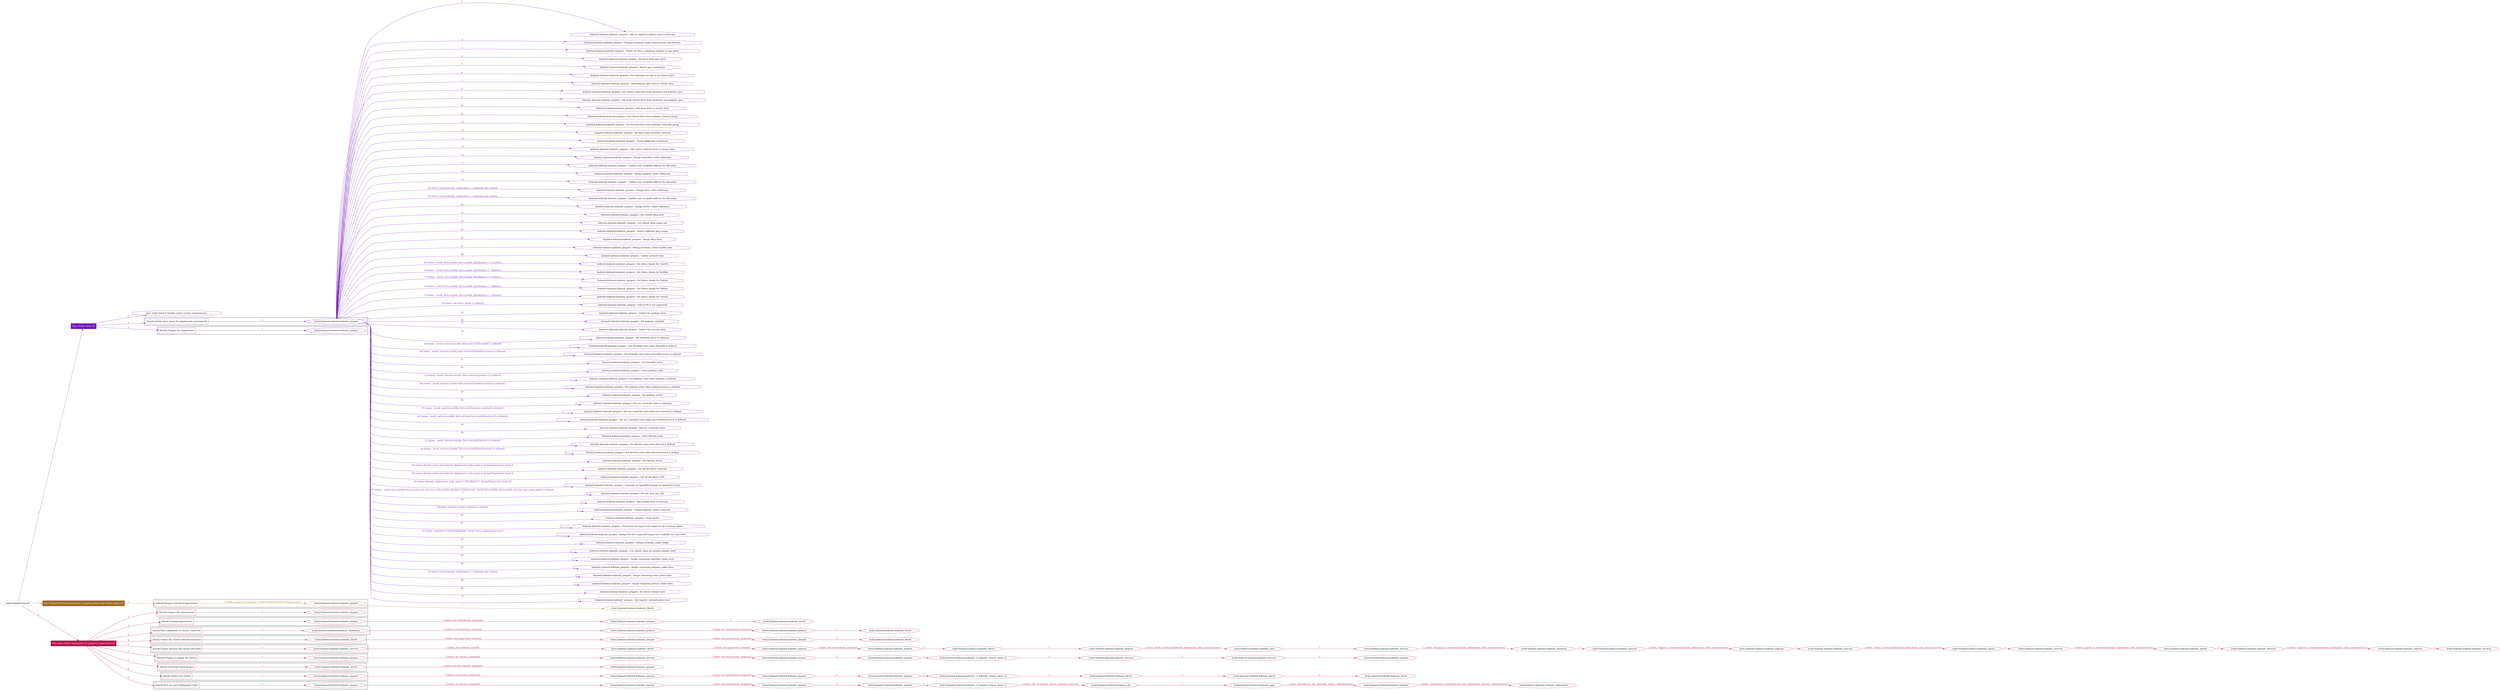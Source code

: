 digraph {
	graph [concentrate=true ordering=in rankdir=LR ratio=fill]
	edge [esep=5 sep=10]
	"kubeinit/playbook.yml" [id=root_node style=dotted]
	play_c325f4c9 [label="Play: Initial setup (1)" color="#7418b4" fontcolor="#ffffff" id=play_c325f4c9 shape=box style=filled tooltip=localhost]
	"kubeinit/playbook.yml" -> play_c325f4c9 [label="1 " color="#7418b4" fontcolor="#7418b4" id=edge_8c46e669 labeltooltip="1 " tooltip="1 "]
	subgraph "kubeinit.kubeinit.kubeinit_prepare" {
		role_8445295f [label="[role] kubeinit.kubeinit.kubeinit_prepare" color="#7418b4" id=role_8445295f tooltip="kubeinit.kubeinit.kubeinit_prepare"]
		task_4a473693 [label="kubeinit.kubeinit.kubeinit_prepare : Add an explicit localhost entry to hostvars" color="#7418b4" id=task_4a473693 shape=octagon tooltip="kubeinit.kubeinit.kubeinit_prepare : Add an explicit localhost entry to hostvars"]
		role_8445295f -> task_4a473693 [label="1 " color="#7418b4" fontcolor="#7418b4" id=edge_7655c6cd labeltooltip="1 " tooltip="1 "]
		task_bcac2284 [label="kubeinit.kubeinit.kubeinit_prepare : Prepare inventory using command-line specification" color="#7418b4" id=task_bcac2284 shape=octagon tooltip="kubeinit.kubeinit.kubeinit_prepare : Prepare inventory using command-line specification"]
		role_8445295f -> task_bcac2284 [label="2 " color="#7418b4" fontcolor="#7418b4" id=edge_0621e572 labeltooltip="2 " tooltip="2 "]
		task_299b588a [label="kubeinit.kubeinit.kubeinit_prepare : Assert we have a minimum number of spec parts" color="#7418b4" id=task_299b588a shape=octagon tooltip="kubeinit.kubeinit.kubeinit_prepare : Assert we have a minimum number of spec parts"]
		role_8445295f -> task_299b588a [label="3 " color="#7418b4" fontcolor="#7418b4" id=edge_008be0de labeltooltip="3 " tooltip="3 "]
		task_1b6e5395 [label="kubeinit.kubeinit.kubeinit_prepare : Set facts from spec parts" color="#7418b4" id=task_1b6e5395 shape=octagon tooltip="kubeinit.kubeinit.kubeinit_prepare : Set facts from spec parts"]
		role_8445295f -> task_1b6e5395 [label="4 " color="#7418b4" fontcolor="#7418b4" id=edge_5eff66ae labeltooltip="4 " tooltip="4 "]
		task_0e6c7771 [label="kubeinit.kubeinit.kubeinit_prepare : Assert spec constraints" color="#7418b4" id=task_0e6c7771 shape=octagon tooltip="kubeinit.kubeinit.kubeinit_prepare : Assert spec constraints"]
		role_8445295f -> task_0e6c7771 [label="5 " color="#7418b4" fontcolor="#7418b4" id=edge_b81e26c4 labeltooltip="5 " tooltip="5 "]
		task_893f9b16 [label="kubeinit.kubeinit.kubeinit_prepare : Set hostname we use to set cluster facts" color="#7418b4" id=task_893f9b16 shape=octagon tooltip="kubeinit.kubeinit.kubeinit_prepare : Set hostname we use to set cluster facts"]
		role_8445295f -> task_893f9b16 [label="6 " color="#7418b4" fontcolor="#7418b4" id=edge_09d33d94 labeltooltip="6 " tooltip="6 "]
		task_eea0d29d [label="kubeinit.kubeinit.kubeinit_prepare : Add kubeinit_spec facts to cluster facts" color="#7418b4" id=task_eea0d29d shape=octagon tooltip="kubeinit.kubeinit.kubeinit_prepare : Add kubeinit_spec facts to cluster facts"]
		role_8445295f -> task_eea0d29d [label="7 " color="#7418b4" fontcolor="#7418b4" id=edge_591fb590 labeltooltip="7 " tooltip="7 "]
		task_355b83be [label="kubeinit.kubeinit.kubeinit_prepare : Set cluster name fact from inventory and kubeinit_spec" color="#7418b4" id=task_355b83be shape=octagon tooltip="kubeinit.kubeinit.kubeinit_prepare : Set cluster name fact from inventory and kubeinit_spec"]
		role_8445295f -> task_355b83be [label="8 " color="#7418b4" fontcolor="#7418b4" id=edge_b5e1648b labeltooltip="8 " tooltip="8 "]
		task_3cd823b0 [label="kubeinit.kubeinit.kubeinit_prepare : Set more cluster facts from inventory and kubeinit_spec" color="#7418b4" id=task_3cd823b0 shape=octagon tooltip="kubeinit.kubeinit.kubeinit_prepare : Set more cluster facts from inventory and kubeinit_spec"]
		role_8445295f -> task_3cd823b0 [label="9 " color="#7418b4" fontcolor="#7418b4" id=edge_f2a659dd labeltooltip="9 " tooltip="9 "]
		task_8f334da6 [label="kubeinit.kubeinit.kubeinit_prepare : Add more facts to cluster facts" color="#7418b4" id=task_8f334da6 shape=octagon tooltip="kubeinit.kubeinit.kubeinit_prepare : Add more facts to cluster facts"]
		role_8445295f -> task_8f334da6 [label="10 " color="#7418b4" fontcolor="#7418b4" id=edge_53820bb8 labeltooltip="10 " tooltip="10 "]
		task_2a3d145a [label="kubeinit.kubeinit.kubeinit_prepare : Get cluster facts from kubeinit_clusters group" color="#7418b4" id=task_2a3d145a shape=octagon tooltip="kubeinit.kubeinit.kubeinit_prepare : Get cluster facts from kubeinit_clusters group"]
		role_8445295f -> task_2a3d145a [label="11 " color="#7418b4" fontcolor="#7418b4" id=edge_273b64f1 labeltooltip="11 " tooltip="11 "]
		task_5a7bc480 [label="kubeinit.kubeinit.kubeinit_prepare : Get network facts from kubeinit_networks group" color="#7418b4" id=task_5a7bc480 shape=octagon tooltip="kubeinit.kubeinit.kubeinit_prepare : Get network facts from kubeinit_networks group"]
		role_8445295f -> task_5a7bc480 [label="12 " color="#7418b4" fontcolor="#7418b4" id=edge_7c4ba386 labeltooltip="12 " tooltip="12 "]
		task_b2f95dfa [label="kubeinit.kubeinit.kubeinit_prepare : Set facts from inventory network" color="#7418b4" id=task_b2f95dfa shape=octagon tooltip="kubeinit.kubeinit.kubeinit_prepare : Set facts from inventory network"]
		role_8445295f -> task_b2f95dfa [label="13 " color="#7418b4" fontcolor="#7418b4" id=edge_ac2f039a labeltooltip="13 " tooltip="13 "]
		task_c73b4a2d [label="kubeinit.kubeinit.kubeinit_prepare : Assert additional constraints" color="#7418b4" id=task_c73b4a2d shape=octagon tooltip="kubeinit.kubeinit.kubeinit_prepare : Assert additional constraints"]
		role_8445295f -> task_c73b4a2d [label="14 " color="#7418b4" fontcolor="#7418b4" id=edge_2986241d labeltooltip="14 " tooltip="14 "]
		task_3cbed9bb [label="kubeinit.kubeinit.kubeinit_prepare : Add cluster network facts to cluster facts" color="#7418b4" id=task_3cbed9bb shape=octagon tooltip="kubeinit.kubeinit.kubeinit_prepare : Add cluster network facts to cluster facts"]
		role_8445295f -> task_3cbed9bb [label="15 " color="#7418b4" fontcolor="#7418b4" id=edge_9c436476 labeltooltip="15 " tooltip="15 "]
		task_060ac30c [label="kubeinit.kubeinit.kubeinit_prepare : Assign controller_nodes addresses" color="#7418b4" id=task_060ac30c shape=octagon tooltip="kubeinit.kubeinit.kubeinit_prepare : Assign controller_nodes addresses"]
		role_8445295f -> task_060ac30c [label="16 " color="#7418b4" fontcolor="#7418b4" id=edge_78b8abe4 labeltooltip="16 " tooltip="16 "]
		task_a141e3b9 [label="kubeinit.kubeinit.kubeinit_prepare : Update next available address for allocation" color="#7418b4" id=task_a141e3b9 shape=octagon tooltip="kubeinit.kubeinit.kubeinit_prepare : Update next available address for allocation"]
		role_8445295f -> task_a141e3b9 [label="17 " color="#7418b4" fontcolor="#7418b4" id=edge_b512c19b labeltooltip="17 " tooltip="17 "]
		task_af4711a8 [label="kubeinit.kubeinit.kubeinit_prepare : Assign compute_nodes addresses" color="#7418b4" id=task_af4711a8 shape=octagon tooltip="kubeinit.kubeinit.kubeinit_prepare : Assign compute_nodes addresses"]
		role_8445295f -> task_af4711a8 [label="18 " color="#7418b4" fontcolor="#7418b4" id=edge_38df1f82 labeltooltip="18 " tooltip="18 "]
		task_3b122094 [label="kubeinit.kubeinit.kubeinit_prepare : Update next available address for allocation" color="#7418b4" id=task_3b122094 shape=octagon tooltip="kubeinit.kubeinit.kubeinit_prepare : Update next available address for allocation"]
		role_8445295f -> task_3b122094 [label="19 " color="#7418b4" fontcolor="#7418b4" id=edge_c86dfff8 labeltooltip="19 " tooltip="19 "]
		task_5d94a901 [label="kubeinit.kubeinit.kubeinit_prepare : Assign extra_nodes addresses" color="#7418b4" id=task_5d94a901 shape=octagon tooltip="kubeinit.kubeinit.kubeinit_prepare : Assign extra_nodes addresses"]
		role_8445295f -> task_5d94a901 [label="20 [when: hostvars[extra_node].distro == kubeinit_spec_distro]" color="#7418b4" fontcolor="#7418b4" id=edge_3f90988d labeltooltip="20 [when: hostvars[extra_node].distro == kubeinit_spec_distro]" tooltip="20 [when: hostvars[extra_node].distro == kubeinit_spec_distro]"]
		task_d3cc7bcd [label="kubeinit.kubeinit.kubeinit_prepare : Update next available address for allocation" color="#7418b4" id=task_d3cc7bcd shape=octagon tooltip="kubeinit.kubeinit.kubeinit_prepare : Update next available address for allocation"]
		role_8445295f -> task_d3cc7bcd [label="21 [when: hostvars[extra_node].distro == kubeinit_spec_distro]" color="#7418b4" fontcolor="#7418b4" id=edge_cfa29c3a labeltooltip="21 [when: hostvars[extra_node].distro == kubeinit_spec_distro]" tooltip="21 [when: hostvars[extra_node].distro == kubeinit_spec_distro]"]
		task_b879344f [label="kubeinit.kubeinit.kubeinit_prepare : Assign service_nodes addresses" color="#7418b4" id=task_b879344f shape=octagon tooltip="kubeinit.kubeinit.kubeinit_prepare : Assign service_nodes addresses"]
		role_8445295f -> task_b879344f [label="22 " color="#7418b4" fontcolor="#7418b4" id=edge_77821139 labeltooltip="22 " tooltip="22 "]
		task_c6b521ae [label="kubeinit.kubeinit.kubeinit_prepare : Set cluster dhcp facts" color="#7418b4" id=task_c6b521ae shape=octagon tooltip="kubeinit.kubeinit.kubeinit_prepare : Set cluster dhcp facts"]
		role_8445295f -> task_c6b521ae [label="23 " color="#7418b4" fontcolor="#7418b4" id=edge_c2a8cacb labeltooltip="23 " tooltip="23 "]
		task_44839dc3 [label="kubeinit.kubeinit.kubeinit_prepare : Set cluster dhcp range size" color="#7418b4" id=task_44839dc3 shape=octagon tooltip="kubeinit.kubeinit.kubeinit_prepare : Set cluster dhcp range size"]
		role_8445295f -> task_44839dc3 [label="24 " color="#7418b4" fontcolor="#7418b4" id=edge_4755a8fd labeltooltip="24 " tooltip="24 "]
		task_00edb33e [label="kubeinit.kubeinit.kubeinit_prepare : Assert sufficient dhcp range" color="#7418b4" id=task_00edb33e shape=octagon tooltip="kubeinit.kubeinit.kubeinit_prepare : Assert sufficient dhcp range"]
		role_8445295f -> task_00edb33e [label="25 " color="#7418b4" fontcolor="#7418b4" id=edge_0134f9f0 labeltooltip="25 " tooltip="25 "]
		task_544b5087 [label="kubeinit.kubeinit.kubeinit_prepare : Assign dhcp facts" color="#7418b4" id=task_544b5087 shape=octagon tooltip="kubeinit.kubeinit.kubeinit_prepare : Assign dhcp facts"]
		role_8445295f -> task_544b5087 [label="26 " color="#7418b4" fontcolor="#7418b4" id=edge_dc0f0e9d labeltooltip="26 " tooltip="26 "]
		task_64f2fcf7 [label="kubeinit.kubeinit.kubeinit_prepare : Debug inventory_nodes ansible_host" color="#7418b4" id=task_64f2fcf7 shape=octagon tooltip="kubeinit.kubeinit.kubeinit_prepare : Debug inventory_nodes ansible_host"]
		role_8445295f -> task_64f2fcf7 [label="27 " color="#7418b4" fontcolor="#7418b4" id=edge_bf76725b labeltooltip="27 " tooltip="27 "]
		task_b71e80b6 [label="kubeinit.kubeinit.kubeinit_prepare : Gather network facts" color="#7418b4" id=task_b71e80b6 shape=octagon tooltip="kubeinit.kubeinit.kubeinit_prepare : Gather network facts"]
		role_8445295f -> task_b71e80b6 [label="28 " color="#7418b4" fontcolor="#7418b4" id=edge_8d340da6 labeltooltip="28 " tooltip="28 "]
		task_98faea3d [label="kubeinit.kubeinit.kubeinit_prepare : Set distro_family for CentOS" color="#7418b4" id=task_98faea3d shape=octagon tooltip="kubeinit.kubeinit.kubeinit_prepare : Set distro_family for CentOS"]
		role_8445295f -> task_98faea3d [label="29 [when: _result_facts.ansible_facts.ansible_distribution == 'CentOS']" color="#7418b4" fontcolor="#7418b4" id=edge_6c003a92 labeltooltip="29 [when: _result_facts.ansible_facts.ansible_distribution == 'CentOS']" tooltip="29 [when: _result_facts.ansible_facts.ansible_distribution == 'CentOS']"]
		task_454f0eee [label="kubeinit.kubeinit.kubeinit_prepare : Set distro_family for RedHat" color="#7418b4" id=task_454f0eee shape=octagon tooltip="kubeinit.kubeinit.kubeinit_prepare : Set distro_family for RedHat"]
		role_8445295f -> task_454f0eee [label="30 [when: _result_facts.ansible_facts.ansible_distribution == 'RedHat']" color="#7418b4" fontcolor="#7418b4" id=edge_43e70e70 labeltooltip="30 [when: _result_facts.ansible_facts.ansible_distribution == 'RedHat']" tooltip="30 [when: _result_facts.ansible_facts.ansible_distribution == 'RedHat']"]
		task_9c1c08c8 [label="kubeinit.kubeinit.kubeinit_prepare : Set distro_family for Fedora" color="#7418b4" id=task_9c1c08c8 shape=octagon tooltip="kubeinit.kubeinit.kubeinit_prepare : Set distro_family for Fedora"]
		role_8445295f -> task_9c1c08c8 [label="31 [when: _result_facts.ansible_facts.ansible_distribution == 'Fedora']" color="#7418b4" fontcolor="#7418b4" id=edge_bc49eea3 labeltooltip="31 [when: _result_facts.ansible_facts.ansible_distribution == 'Fedora']" tooltip="31 [when: _result_facts.ansible_facts.ansible_distribution == 'Fedora']"]
		task_70b5f3d1 [label="kubeinit.kubeinit.kubeinit_prepare : Set distro_family for Debian" color="#7418b4" id=task_70b5f3d1 shape=octagon tooltip="kubeinit.kubeinit.kubeinit_prepare : Set distro_family for Debian"]
		role_8445295f -> task_70b5f3d1 [label="32 [when: _result_facts.ansible_facts.ansible_distribution == 'Debian']" color="#7418b4" fontcolor="#7418b4" id=edge_dd9c072d labeltooltip="32 [when: _result_facts.ansible_facts.ansible_distribution == 'Debian']" tooltip="32 [when: _result_facts.ansible_facts.ansible_distribution == 'Debian']"]
		task_ebdaa273 [label="kubeinit.kubeinit.kubeinit_prepare : Set distro_family for Ubuntu" color="#7418b4" id=task_ebdaa273 shape=octagon tooltip="kubeinit.kubeinit.kubeinit_prepare : Set distro_family for Ubuntu"]
		role_8445295f -> task_ebdaa273 [label="33 [when: _result_facts.ansible_facts.ansible_distribution == 'Ubuntu']" color="#7418b4" fontcolor="#7418b4" id=edge_617bc6e9 labeltooltip="33 [when: _result_facts.ansible_facts.ansible_distribution == 'Ubuntu']" tooltip="33 [when: _result_facts.ansible_facts.ansible_distribution == 'Ubuntu']"]
		task_975c8331 [label="kubeinit.kubeinit.kubeinit_prepare : Fails if OS is not supported" color="#7418b4" id=task_975c8331 shape=octagon tooltip="kubeinit.kubeinit.kubeinit_prepare : Fails if OS is not supported"]
		role_8445295f -> task_975c8331 [label="34 [when: not distro_family is defined]" color="#7418b4" fontcolor="#7418b4" id=edge_48fb34fa labeltooltip="34 [when: not distro_family is defined]" tooltip="34 [when: not distro_family is defined]"]
		task_e81acc7b [label="kubeinit.kubeinit.kubeinit_prepare : Gather the package facts" color="#7418b4" id=task_e81acc7b shape=octagon tooltip="kubeinit.kubeinit.kubeinit_prepare : Gather the package facts"]
		role_8445295f -> task_e81acc7b [label="35 " color="#7418b4" fontcolor="#7418b4" id=edge_8ca903e2 labeltooltip="35 " tooltip="35 "]
		task_6eb204e2 [label="kubeinit.kubeinit.kubeinit_prepare : Set podman_installed" color="#7418b4" id=task_6eb204e2 shape=octagon tooltip="kubeinit.kubeinit.kubeinit_prepare : Set podman_installed"]
		role_8445295f -> task_6eb204e2 [label="36 " color="#7418b4" fontcolor="#7418b4" id=edge_ba715ed3 labeltooltip="36 " tooltip="36 "]
		task_dca3c9ee [label="kubeinit.kubeinit.kubeinit_prepare : Gather the services facts" color="#7418b4" id=task_dca3c9ee shape=octagon tooltip="kubeinit.kubeinit.kubeinit_prepare : Gather the services facts"]
		role_8445295f -> task_dca3c9ee [label="37 " color="#7418b4" fontcolor="#7418b4" id=edge_5260e4ca labeltooltip="37 " tooltip="37 "]
		task_bcce41c5 [label="kubeinit.kubeinit.kubeinit_prepare : Set firewalld_state to unknown" color="#7418b4" id=task_bcce41c5 shape=octagon tooltip="kubeinit.kubeinit.kubeinit_prepare : Set firewalld_state to unknown"]
		role_8445295f -> task_bcce41c5 [label="38 " color="#7418b4" fontcolor="#7418b4" id=edge_00d8d454 labeltooltip="38 " tooltip="38 "]
		task_8fc4f850 [label="kubeinit.kubeinit.kubeinit_prepare : Set firewalld_state when firewalld is defined" color="#7418b4" id=task_8fc4f850 shape=octagon tooltip="kubeinit.kubeinit.kubeinit_prepare : Set firewalld_state when firewalld is defined"]
		role_8445295f -> task_8fc4f850 [label="39 [when: _result_services.ansible_facts.services['firewalld'] is defined]" color="#7418b4" fontcolor="#7418b4" id=edge_63fb179d labeltooltip="39 [when: _result_services.ansible_facts.services['firewalld'] is defined]" tooltip="39 [when: _result_services.ansible_facts.services['firewalld'] is defined]"]
		task_13ad889f [label="kubeinit.kubeinit.kubeinit_prepare : Set firewalld_state when firewalld.service is defined" color="#7418b4" id=task_13ad889f shape=octagon tooltip="kubeinit.kubeinit.kubeinit_prepare : Set firewalld_state when firewalld.service is defined"]
		role_8445295f -> task_13ad889f [label="40 [when: _result_services.ansible_facts.services['firewalld.service'] is defined]" color="#7418b4" fontcolor="#7418b4" id=edge_e0f4e3a6 labeltooltip="40 [when: _result_services.ansible_facts.services['firewalld.service'] is defined]" tooltip="40 [when: _result_services.ansible_facts.services['firewalld.service'] is defined]"]
		task_c90daafc [label="kubeinit.kubeinit.kubeinit_prepare : Set firewalld_active" color="#7418b4" id=task_c90daafc shape=octagon tooltip="kubeinit.kubeinit.kubeinit_prepare : Set firewalld_active"]
		role_8445295f -> task_c90daafc [label="41 " color="#7418b4" fontcolor="#7418b4" id=edge_11126caa labeltooltip="41 " tooltip="41 "]
		task_7b9151c5 [label="kubeinit.kubeinit.kubeinit_prepare : Clear podman_state" color="#7418b4" id=task_7b9151c5 shape=octagon tooltip="kubeinit.kubeinit.kubeinit_prepare : Clear podman_state"]
		role_8445295f -> task_7b9151c5 [label="42 " color="#7418b4" fontcolor="#7418b4" id=edge_edb678cb labeltooltip="42 " tooltip="42 "]
		task_f753e37f [label="kubeinit.kubeinit.kubeinit_prepare : Set podman_state when podman is defined" color="#7418b4" id=task_f753e37f shape=octagon tooltip="kubeinit.kubeinit.kubeinit_prepare : Set podman_state when podman is defined"]
		role_8445295f -> task_f753e37f [label="43 [when: _result_services.ansible_facts.services['podman'] is defined]" color="#7418b4" fontcolor="#7418b4" id=edge_e5a68ef5 labeltooltip="43 [when: _result_services.ansible_facts.services['podman'] is defined]" tooltip="43 [when: _result_services.ansible_facts.services['podman'] is defined]"]
		task_5d29b069 [label="kubeinit.kubeinit.kubeinit_prepare : Set podman_state when podman.service is defined" color="#7418b4" id=task_5d29b069 shape=octagon tooltip="kubeinit.kubeinit.kubeinit_prepare : Set podman_state when podman.service is defined"]
		role_8445295f -> task_5d29b069 [label="44 [when: _result_services.ansible_facts.services['podman.service'] is defined]" color="#7418b4" fontcolor="#7418b4" id=edge_61d3e76a labeltooltip="44 [when: _result_services.ansible_facts.services['podman.service'] is defined]" tooltip="44 [when: _result_services.ansible_facts.services['podman.service'] is defined]"]
		task_1f58cb4e [label="kubeinit.kubeinit.kubeinit_prepare : Set podman_active" color="#7418b4" id=task_1f58cb4e shape=octagon tooltip="kubeinit.kubeinit.kubeinit_prepare : Set podman_active"]
		role_8445295f -> task_1f58cb4e [label="45 " color="#7418b4" fontcolor="#7418b4" id=edge_4cecc0e6 labeltooltip="45 " tooltip="45 "]
		task_b915f527 [label="kubeinit.kubeinit.kubeinit_prepare : Set ovs_vswitchd_state to unknown" color="#7418b4" id=task_b915f527 shape=octagon tooltip="kubeinit.kubeinit.kubeinit_prepare : Set ovs_vswitchd_state to unknown"]
		role_8445295f -> task_b915f527 [label="46 " color="#7418b4" fontcolor="#7418b4" id=edge_2fb85c64 labeltooltip="46 " tooltip="46 "]
		task_2a0cade5 [label="kubeinit.kubeinit.kubeinit_prepare : Set ovs_vswitchd_state when ovs-vswitchd is defined" color="#7418b4" id=task_2a0cade5 shape=octagon tooltip="kubeinit.kubeinit.kubeinit_prepare : Set ovs_vswitchd_state when ovs-vswitchd is defined"]
		role_8445295f -> task_2a0cade5 [label="47 [when: _result_services.ansible_facts.services['ovs-vswitchd'] is defined]" color="#7418b4" fontcolor="#7418b4" id=edge_b9c9e15f labeltooltip="47 [when: _result_services.ansible_facts.services['ovs-vswitchd'] is defined]" tooltip="47 [when: _result_services.ansible_facts.services['ovs-vswitchd'] is defined]"]
		task_804bdc4d [label="kubeinit.kubeinit.kubeinit_prepare : Set ovs_vswitchd_state when ovs-vswitchd.service is defined" color="#7418b4" id=task_804bdc4d shape=octagon tooltip="kubeinit.kubeinit.kubeinit_prepare : Set ovs_vswitchd_state when ovs-vswitchd.service is defined"]
		role_8445295f -> task_804bdc4d [label="48 [when: _result_services.ansible_facts.services['ovs-vswitchd.service'] is defined]" color="#7418b4" fontcolor="#7418b4" id=edge_66a603ea labeltooltip="48 [when: _result_services.ansible_facts.services['ovs-vswitchd.service'] is defined]" tooltip="48 [when: _result_services.ansible_facts.services['ovs-vswitchd.service'] is defined]"]
		task_fed928dd [label="kubeinit.kubeinit.kubeinit_prepare : Set ovs_vswitchd_active" color="#7418b4" id=task_fed928dd shape=octagon tooltip="kubeinit.kubeinit.kubeinit_prepare : Set ovs_vswitchd_active"]
		role_8445295f -> task_fed928dd [label="49 " color="#7418b4" fontcolor="#7418b4" id=edge_2d30b967 labeltooltip="49 " tooltip="49 "]
		task_ff3551ea [label="kubeinit.kubeinit.kubeinit_prepare : Clear libvirtd_state" color="#7418b4" id=task_ff3551ea shape=octagon tooltip="kubeinit.kubeinit.kubeinit_prepare : Clear libvirtd_state"]
		role_8445295f -> task_ff3551ea [label="50 " color="#7418b4" fontcolor="#7418b4" id=edge_c9f69f54 labeltooltip="50 " tooltip="50 "]
		task_e0763db0 [label="kubeinit.kubeinit.kubeinit_prepare : Set libvirtd_state when libvirtd is defined" color="#7418b4" id=task_e0763db0 shape=octagon tooltip="kubeinit.kubeinit.kubeinit_prepare : Set libvirtd_state when libvirtd is defined"]
		role_8445295f -> task_e0763db0 [label="51 [when: _result_services.ansible_facts.services['libvirtd'] is defined]" color="#7418b4" fontcolor="#7418b4" id=edge_c4f8baff labeltooltip="51 [when: _result_services.ansible_facts.services['libvirtd'] is defined]" tooltip="51 [when: _result_services.ansible_facts.services['libvirtd'] is defined]"]
		task_765be811 [label="kubeinit.kubeinit.kubeinit_prepare : Set libvirtd_state when libvirtd.service is defined" color="#7418b4" id=task_765be811 shape=octagon tooltip="kubeinit.kubeinit.kubeinit_prepare : Set libvirtd_state when libvirtd.service is defined"]
		role_8445295f -> task_765be811 [label="52 [when: _result_services.ansible_facts.services['libvirtd.service'] is defined]" color="#7418b4" fontcolor="#7418b4" id=edge_29898800 labeltooltip="52 [when: _result_services.ansible_facts.services['libvirtd.service'] is defined]" tooltip="52 [when: _result_services.ansible_facts.services['libvirtd.service'] is defined]"]
		task_83dcbeec [label="kubeinit.kubeinit.kubeinit_prepare : Set libvirtd_active" color="#7418b4" id=task_83dcbeec shape=octagon tooltip="kubeinit.kubeinit.kubeinit_prepare : Set libvirtd_active"]
		role_8445295f -> task_83dcbeec [label="53 " color="#7418b4" fontcolor="#7418b4" id=edge_9c48de94 labeltooltip="53 " tooltip="53 "]
		task_3c4f5ddc [label="kubeinit.kubeinit.kubeinit_prepare : Get all the libvirt networks" color="#7418b4" id=task_3c4f5ddc shape=octagon tooltip="kubeinit.kubeinit.kubeinit_prepare : Get all the libvirt networks"]
		role_8445295f -> task_3c4f5ddc [label="54 [when: libvirtd_active and kubeinit_deployment_node_name in groups['hypervisor_hosts']]" color="#7418b4" fontcolor="#7418b4" id=edge_5318d748 labeltooltip="54 [when: libvirtd_active and kubeinit_deployment_node_name in groups['hypervisor_hosts']]" tooltip="54 [when: libvirtd_active and kubeinit_deployment_node_name in groups['hypervisor_hosts']]"]
		task_cbfa0172 [label="kubeinit.kubeinit.kubeinit_prepare : Get all the libvirt VMs" color="#7418b4" id=task_cbfa0172 shape=octagon tooltip="kubeinit.kubeinit.kubeinit_prepare : Get all the libvirt VMs"]
		role_8445295f -> task_cbfa0172 [label="55 [when: libvirtd_active and kubeinit_deployment_node_name in groups['hypervisor_hosts']]" color="#7418b4" fontcolor="#7418b4" id=edge_a6de378d labeltooltip="55 [when: libvirtd_active and kubeinit_deployment_node_name in groups['hypervisor_hosts']]" tooltip="55 [when: libvirtd_active and kubeinit_deployment_node_name in groups['hypervisor_hosts']]"]
		task_062359a1 [label="kubeinit.kubeinit.kubeinit_prepare : Generate an OpenSSH keypair on hypervisor hosts" color="#7418b4" id=task_062359a1 shape=octagon tooltip="kubeinit.kubeinit.kubeinit_prepare : Generate an OpenSSH keypair on hypervisor hosts"]
		role_8445295f -> task_062359a1 [label="56 [when: kubeinit_deployment_node_name in (['localhost'] + groups['hypervisor_hosts'])]" color="#7418b4" fontcolor="#7418b4" id=edge_8a5245cb labeltooltip="56 [when: kubeinit_deployment_node_name in (['localhost'] + groups['hypervisor_hosts'])]" tooltip="56 [when: kubeinit_deployment_node_name in (['localhost'] + groups['hypervisor_hosts'])]"]
		task_c3a5d09c [label="kubeinit.kubeinit.kubeinit_prepare : Set ssh_host_key_info" color="#7418b4" id=task_c3a5d09c shape=octagon tooltip="kubeinit.kubeinit.kubeinit_prepare : Set ssh_host_key_info"]
		role_8445295f -> task_c3a5d09c [label="57 [when: _result_facts.ansible_facts.ansible_ssh_host_key_ecdsa_public_keytype is defined and _result_facts.ansible_facts.ansible_ssh_host_key_ecdsa_public is defined
]" color="#7418b4" fontcolor="#7418b4" id=edge_b60303f6 labeltooltip="57 [when: _result_facts.ansible_facts.ansible_ssh_host_key_ecdsa_public_keytype is defined and _result_facts.ansible_facts.ansible_ssh_host_key_ecdsa_public is defined
]" tooltip="57 [when: _result_facts.ansible_facts.ansible_ssh_host_key_ecdsa_public_keytype is defined and _result_facts.ansible_facts.ansible_ssh_host_key_ecdsa_public is defined
]"]
		task_aedd5b24 [label="kubeinit.kubeinit.kubeinit_prepare : Add ansible facts to hostvars" color="#7418b4" id=task_aedd5b24 shape=octagon tooltip="kubeinit.kubeinit.kubeinit_prepare : Add ansible facts to hostvars"]
		role_8445295f -> task_aedd5b24 [label="58 " color="#7418b4" fontcolor="#7418b4" id=edge_8bae7c7d labeltooltip="58 " tooltip="58 "]
		task_d99616b8 [label="kubeinit.kubeinit.kubeinit_prepare : Update kubeinit_cluster_hostvars" color="#7418b4" id=task_d99616b8 shape=octagon tooltip="kubeinit.kubeinit.kubeinit_prepare : Update kubeinit_cluster_hostvars"]
		role_8445295f -> task_d99616b8 [label="59 [when: kubeinit_cluster_hostvars is defined]" color="#7418b4" fontcolor="#7418b4" id=edge_0e0fb47a labeltooltip="59 [when: kubeinit_cluster_hostvars is defined]" tooltip="59 [when: kubeinit_cluster_hostvars is defined]"]
		task_4e498c2e [label="kubeinit.kubeinit.kubeinit_prepare : Clear results" color="#7418b4" id=task_4e498c2e shape=octagon tooltip="kubeinit.kubeinit.kubeinit_prepare : Clear results"]
		role_8445295f -> task_4e498c2e [label="60 " color="#7418b4" fontcolor="#7418b4" id=edge_779356b7 labeltooltip="60 " tooltip="60 "]
		task_795851c9 [label="kubeinit.kubeinit.kubeinit_prepare : Determine the hypervisor target for all inventory nodes" color="#7418b4" id=task_795851c9 shape=octagon tooltip="kubeinit.kubeinit.kubeinit_prepare : Determine the hypervisor target for all inventory nodes"]
		role_8445295f -> task_795851c9 [label="61 " color="#7418b4" fontcolor="#7418b4" id=edge_3f512fb2 labeltooltip="61 " tooltip="61 "]
		task_c2d99d7f [label="kubeinit.kubeinit.kubeinit_prepare : Assign the first requested hypervisor available for each node" color="#7418b4" id=task_c2d99d7f shape=octagon tooltip="kubeinit.kubeinit.kubeinit_prepare : Assign the first requested hypervisor available for each node"]
		role_8445295f -> task_c2d99d7f [label="62 [when: candidate in hostvars[kubeinit_cluster_facts_name].hypervisors]" color="#7418b4" fontcolor="#7418b4" id=edge_fa8d1ab7 labeltooltip="62 [when: candidate in hostvars[kubeinit_cluster_facts_name].hypervisors]" tooltip="62 [when: candidate in hostvars[kubeinit_cluster_facts_name].hypervisors]"]
		task_75c1f086 [label="kubeinit.kubeinit.kubeinit_prepare : Debug inventory_nodes target" color="#7418b4" id=task_75c1f086 shape=octagon tooltip="kubeinit.kubeinit.kubeinit_prepare : Debug inventory_nodes target"]
		role_8445295f -> task_75c1f086 [label="63 " color="#7418b4" fontcolor="#7418b4" id=edge_211bb1c7 labeltooltip="63 " tooltip="63 "]
		task_1f49c094 [label="kubeinit.kubeinit.kubeinit_prepare : Use cluster name as random number seed" color="#7418b4" id=task_1f49c094 shape=octagon tooltip="kubeinit.kubeinit.kubeinit_prepare : Use cluster name as random number seed"]
		role_8445295f -> task_1f49c094 [label="64 " color="#7418b4" fontcolor="#7418b4" id=edge_95399f52 labeltooltip="64 " tooltip="64 "]
		task_f545dc00 [label="kubeinit.kubeinit.kubeinit_prepare : Assign remaining controller_nodes facts" color="#7418b4" id=task_f545dc00 shape=octagon tooltip="kubeinit.kubeinit.kubeinit_prepare : Assign remaining controller_nodes facts"]
		role_8445295f -> task_f545dc00 [label="65 " color="#7418b4" fontcolor="#7418b4" id=edge_f8dbc6af labeltooltip="65 " tooltip="65 "]
		task_fc775376 [label="kubeinit.kubeinit.kubeinit_prepare : Assign remaining compute_nodes facts" color="#7418b4" id=task_fc775376 shape=octagon tooltip="kubeinit.kubeinit.kubeinit_prepare : Assign remaining compute_nodes facts"]
		role_8445295f -> task_fc775376 [label="66 " color="#7418b4" fontcolor="#7418b4" id=edge_b7c7d006 labeltooltip="66 " tooltip="66 "]
		task_076a02bb [label="kubeinit.kubeinit.kubeinit_prepare : Assign remaining extra_nodes facts" color="#7418b4" id=task_076a02bb shape=octagon tooltip="kubeinit.kubeinit.kubeinit_prepare : Assign remaining extra_nodes facts"]
		role_8445295f -> task_076a02bb [label="67 [when: hostvars[extra_node].distro == kubeinit_spec_distro]" color="#7418b4" fontcolor="#7418b4" id=edge_10a416a4 labeltooltip="67 [when: hostvars[extra_node].distro == kubeinit_spec_distro]" tooltip="67 [when: hostvars[extra_node].distro == kubeinit_spec_distro]"]
		task_72856977 [label="kubeinit.kubeinit.kubeinit_prepare : Assign remaining service_nodes facts" color="#7418b4" id=task_72856977 shape=octagon tooltip="kubeinit.kubeinit.kubeinit_prepare : Assign remaining service_nodes facts"]
		role_8445295f -> task_72856977 [label="68 " color="#7418b4" fontcolor="#7418b4" id=edge_53ed3448 labeltooltip="68 " tooltip="68 "]
		task_a13e4145 [label="kubeinit.kubeinit.kubeinit_prepare : Set libvirt release facts" color="#7418b4" id=task_a13e4145 shape=octagon tooltip="kubeinit.kubeinit.kubeinit_prepare : Set libvirt release facts"]
		role_8445295f -> task_a13e4145 [label="69 " color="#7418b4" fontcolor="#7418b4" id=edge_858af030 labeltooltip="69 " tooltip="69 "]
		task_75ff6d0b [label="kubeinit.kubeinit.kubeinit_prepare : Set registry authentication facts" color="#7418b4" id=task_75ff6d0b shape=octagon tooltip="kubeinit.kubeinit.kubeinit_prepare : Set registry authentication facts"]
		role_8445295f -> task_75ff6d0b [label="70 " color="#7418b4" fontcolor="#7418b4" id=edge_e379b9c1 labeltooltip="70 " tooltip="70 "]
	}
	subgraph "kubeinit.kubeinit.kubeinit_prepare" {
		role_5618a51f [label="[role] kubeinit.kubeinit.kubeinit_prepare" color="#7418b4" id=role_5618a51f tooltip="kubeinit.kubeinit.kubeinit_prepare"]
	}
	subgraph "Play: Initial setup (1)" {
		pre_task_bfa77d4b [label="[pre_task] Check if Ansible meets version requirements." color="#7418b4" id=pre_task_bfa77d4b shape=octagon tooltip="Check if Ansible meets version requirements."]
		play_c325f4c9 -> pre_task_bfa77d4b [label="1 " color="#7418b4" fontcolor="#7418b4" id=edge_bfbf72e2 labeltooltip="1 " tooltip="1 "]
		play_c325f4c9 -> block_e8a91218 [label=2 color="#7418b4" fontcolor="#7418b4" id=edge_df65c060 labeltooltip=2 tooltip=2]
		subgraph cluster_block_e8a91218 {
			block_e8a91218 [label="[block] Gather facts about the deployment environment" color="#7418b4" id=block_e8a91218 labeltooltip="Gather facts about the deployment environment" shape=box tooltip="Gather facts about the deployment environment"]
			block_e8a91218 -> role_8445295f [label="1 " color="#7418b4" fontcolor="#7418b4" id=edge_4c693434 labeltooltip="1 " tooltip="1 "]
		}
		play_c325f4c9 -> block_cd03b64e [label=3 color="#7418b4" fontcolor="#7418b4" id=edge_e822f0a6 labeltooltip=3 tooltip=3]
		subgraph cluster_block_cd03b64e {
			block_cd03b64e [label="[block] Prepare the hypervisors" color="#7418b4" id=block_cd03b64e labeltooltip="Prepare the hypervisors" shape=box tooltip="Prepare the hypervisors"]
			block_cd03b64e -> role_5618a51f [label="1 " color="#7418b4" fontcolor="#7418b4" id=edge_b3d65f89 labeltooltip="1 " tooltip="1 "]
		}
	}
	play_0f70e460 [label="Play: Prepare all hypervisor hosts to deploy service and cluster nodes (0)" color="#a06c2c" fontcolor="#ffffff" id=play_0f70e460 shape=box style=filled tooltip="Play: Prepare all hypervisor hosts to deploy service and cluster nodes (0)"]
	"kubeinit/playbook.yml" -> play_0f70e460 [label="2 " color="#a06c2c" fontcolor="#a06c2c" id=edge_a0767182 labeltooltip="2 " tooltip="2 "]
	subgraph "kubeinit.kubeinit.kubeinit_libvirt" {
		role_fe6e913d [label="[role] kubeinit.kubeinit.kubeinit_libvirt" color="#a06c2c" id=role_fe6e913d tooltip="kubeinit.kubeinit.kubeinit_libvirt"]
	}
	subgraph "kubeinit.kubeinit.kubeinit_prepare" {
		role_494afe89 [label="[role] kubeinit.kubeinit.kubeinit_prepare" color="#a06c2c" id=role_494afe89 tooltip="kubeinit.kubeinit.kubeinit_prepare"]
		role_494afe89 -> role_fe6e913d [label="1 " color="#a06c2c" fontcolor="#a06c2c" id=edge_df43a173 labeltooltip="1 " tooltip="1 "]
	}
	subgraph "Play: Prepare all hypervisor hosts to deploy service and cluster nodes (0)" {
		play_0f70e460 -> block_e224613e [label=1 color="#a06c2c" fontcolor="#a06c2c" id=edge_1b33fb2d labeltooltip=1 tooltip=1]
		subgraph cluster_block_e224613e {
			block_e224613e [label="[block] Prepare individual hypervisors" color="#a06c2c" id=block_e224613e labeltooltip="Prepare individual hypervisors" shape=box tooltip="Prepare individual hypervisors"]
			block_e224613e -> role_494afe89 [label="1 [when: inventory_hostname in hostvars['kubeinit-facts'].hypervisors]" color="#a06c2c" fontcolor="#a06c2c" id=edge_59cbf96c labeltooltip="1 [when: inventory_hostname in hostvars['kubeinit-facts'].hypervisors]" tooltip="1 [when: inventory_hostname in hostvars['kubeinit-facts'].hypervisors]"]
		}
	}
	play_35f59fe1 [label="Play: Run cluster deployment on prepared hypervisors (1)" color="#b6164c" fontcolor="#ffffff" id=play_35f59fe1 shape=box style=filled tooltip=localhost]
	"kubeinit/playbook.yml" -> play_35f59fe1 [label="3 " color="#b6164c" fontcolor="#b6164c" id=edge_b31cdd44 labeltooltip="3 " tooltip="3 "]
	subgraph "kubeinit.kubeinit.kubeinit_prepare" {
		role_8b975718 [label="[role] kubeinit.kubeinit.kubeinit_prepare" color="#b6164c" id=role_8b975718 tooltip="kubeinit.kubeinit.kubeinit_prepare"]
	}
	subgraph "kubeinit.kubeinit.kubeinit_libvirt" {
		role_08e38d1e [label="[role] kubeinit.kubeinit.kubeinit_libvirt" color="#b6164c" id=role_08e38d1e tooltip="kubeinit.kubeinit.kubeinit_libvirt"]
	}
	subgraph "kubeinit.kubeinit.kubeinit_prepare" {
		role_19c38406 [label="[role] kubeinit.kubeinit.kubeinit_prepare" color="#b6164c" id=role_19c38406 tooltip="kubeinit.kubeinit.kubeinit_prepare"]
		role_19c38406 -> role_08e38d1e [label="1 " color="#b6164c" fontcolor="#b6164c" id=edge_fa1fb54c labeltooltip="1 " tooltip="1 "]
	}
	subgraph "kubeinit.kubeinit.kubeinit_prepare" {
		role_d26b0063 [label="[role] kubeinit.kubeinit.kubeinit_prepare" color="#b6164c" id=role_d26b0063 tooltip="kubeinit.kubeinit.kubeinit_prepare"]
		role_d26b0063 -> role_19c38406 [label="1 [when: not environment_prepared]" color="#b6164c" fontcolor="#b6164c" id=edge_b72e5a27 labeltooltip="1 [when: not environment_prepared]" tooltip="1 [when: not environment_prepared]"]
	}
	subgraph "kubeinit.kubeinit.kubeinit_libvirt" {
		role_5908fd92 [label="[role] kubeinit.kubeinit.kubeinit_libvirt" color="#b6164c" id=role_5908fd92 tooltip="kubeinit.kubeinit.kubeinit_libvirt"]
	}
	subgraph "kubeinit.kubeinit.kubeinit_prepare" {
		role_ec5f19a4 [label="[role] kubeinit.kubeinit.kubeinit_prepare" color="#b6164c" id=role_ec5f19a4 tooltip="kubeinit.kubeinit.kubeinit_prepare"]
		role_ec5f19a4 -> role_5908fd92 [label="1 " color="#b6164c" fontcolor="#b6164c" id=edge_665019c3 labeltooltip="1 " tooltip="1 "]
	}
	subgraph "kubeinit.kubeinit.kubeinit_prepare" {
		role_a16f379b [label="[role] kubeinit.kubeinit.kubeinit_prepare" color="#b6164c" id=role_a16f379b tooltip="kubeinit.kubeinit.kubeinit_prepare"]
		role_a16f379b -> role_ec5f19a4 [label="1 [when: not environment_prepared]" color="#b6164c" fontcolor="#b6164c" id=edge_3c411f8a labeltooltip="1 [when: not environment_prepared]" tooltip="1 [when: not environment_prepared]"]
	}
	subgraph "kubeinit.kubeinit.kubeinit_validations" {
		role_d5d38692 [label="[role] kubeinit.kubeinit.kubeinit_validations" color="#b6164c" id=role_d5d38692 tooltip="kubeinit.kubeinit.kubeinit_validations"]
		role_d5d38692 -> role_a16f379b [label="1 [when: not hypervisors_cleaned]" color="#b6164c" fontcolor="#b6164c" id=edge_2bd6afa2 labeltooltip="1 [when: not hypervisors_cleaned]" tooltip="1 [when: not hypervisors_cleaned]"]
	}
	subgraph "kubeinit.kubeinit.kubeinit_libvirt" {
		role_a34f74f5 [label="[role] kubeinit.kubeinit.kubeinit_libvirt" color="#b6164c" id=role_a34f74f5 tooltip="kubeinit.kubeinit.kubeinit_libvirt"]
	}
	subgraph "kubeinit.kubeinit.kubeinit_prepare" {
		role_361893ce [label="[role] kubeinit.kubeinit.kubeinit_prepare" color="#b6164c" id=role_361893ce tooltip="kubeinit.kubeinit.kubeinit_prepare"]
		role_361893ce -> role_a34f74f5 [label="1 " color="#b6164c" fontcolor="#b6164c" id=edge_38da626d labeltooltip="1 " tooltip="1 "]
	}
	subgraph "kubeinit.kubeinit.kubeinit_prepare" {
		role_ee383873 [label="[role] kubeinit.kubeinit.kubeinit_prepare" color="#b6164c" id=role_ee383873 tooltip="kubeinit.kubeinit.kubeinit_prepare"]
		role_ee383873 -> role_361893ce [label="1 [when: not environment_prepared]" color="#b6164c" fontcolor="#b6164c" id=edge_097d123b labeltooltip="1 [when: not environment_prepared]" tooltip="1 [when: not environment_prepared]"]
	}
	subgraph "kubeinit.kubeinit.kubeinit_libvirt" {
		role_865d52ed [label="[role] kubeinit.kubeinit.kubeinit_libvirt" color="#b6164c" id=role_865d52ed tooltip="kubeinit.kubeinit.kubeinit_libvirt"]
		role_865d52ed -> role_ee383873 [label="1 [when: not hypervisors_cleaned]" color="#b6164c" fontcolor="#b6164c" id=edge_fc5c7057 labeltooltip="1 [when: not hypervisors_cleaned]" tooltip="1 [when: not hypervisors_cleaned]"]
	}
	subgraph "kubeinit.kubeinit.kubeinit_services" {
		role_248a1971 [label="[role] kubeinit.kubeinit.kubeinit_services" color="#b6164c" id=role_248a1971 tooltip="kubeinit.kubeinit.kubeinit_services"]
	}
	subgraph "kubeinit.kubeinit.kubeinit_registry" {
		role_40f71607 [label="[role] kubeinit.kubeinit.kubeinit_registry" color="#b6164c" id=role_40f71607 tooltip="kubeinit.kubeinit.kubeinit_registry"]
		role_40f71607 -> role_248a1971 [label="1 " color="#b6164c" fontcolor="#b6164c" id=edge_96c06a1b labeltooltip="1 " tooltip="1 "]
	}
	subgraph "kubeinit.kubeinit.kubeinit_services" {
		role_4d363599 [label="[role] kubeinit.kubeinit.kubeinit_services" color="#b6164c" id=role_4d363599 tooltip="kubeinit.kubeinit.kubeinit_services"]
		role_4d363599 -> role_40f71607 [label="1 [when: 'registry' in hostvars[kubeinit_deployment_node_name].services]" color="#b6164c" fontcolor="#b6164c" id=edge_aabd94f9 labeltooltip="1 [when: 'registry' in hostvars[kubeinit_deployment_node_name].services]" tooltip="1 [when: 'registry' in hostvars[kubeinit_deployment_node_name].services]"]
	}
	subgraph "kubeinit.kubeinit.kubeinit_apache" {
		role_6727e859 [label="[role] kubeinit.kubeinit.kubeinit_apache" color="#b6164c" id=role_6727e859 tooltip="kubeinit.kubeinit.kubeinit_apache"]
		role_6727e859 -> role_4d363599 [label="1 " color="#b6164c" fontcolor="#b6164c" id=edge_bbda4a12 labeltooltip="1 " tooltip="1 "]
	}
	subgraph "kubeinit.kubeinit.kubeinit_services" {
		role_053637df [label="[role] kubeinit.kubeinit.kubeinit_services" color="#b6164c" id=role_053637df tooltip="kubeinit.kubeinit.kubeinit_services"]
		role_053637df -> role_6727e859 [label="1 [when: 'apache' in hostvars[kubeinit_deployment_node_name].services]" color="#b6164c" fontcolor="#b6164c" id=edge_373ab55e labeltooltip="1 [when: 'apache' in hostvars[kubeinit_deployment_node_name].services]" tooltip="1 [when: 'apache' in hostvars[kubeinit_deployment_node_name].services]"]
	}
	subgraph "kubeinit.kubeinit.kubeinit_nexus" {
		role_3922eaaf [label="[role] kubeinit.kubeinit.kubeinit_nexus" color="#b6164c" id=role_3922eaaf tooltip="kubeinit.kubeinit.kubeinit_nexus"]
		role_3922eaaf -> role_053637df [label="1 " color="#b6164c" fontcolor="#b6164c" id=edge_414d3b03 labeltooltip="1 " tooltip="1 "]
	}
	subgraph "kubeinit.kubeinit.kubeinit_services" {
		role_f6296bd8 [label="[role] kubeinit.kubeinit.kubeinit_services" color="#b6164c" id=role_f6296bd8 tooltip="kubeinit.kubeinit.kubeinit_services"]
		role_f6296bd8 -> role_3922eaaf [label="1 [when: 'nexus' in hostvars[kubeinit_deployment_node_name].services]" color="#b6164c" fontcolor="#b6164c" id=edge_70bf7da9 labeltooltip="1 [when: 'nexus' in hostvars[kubeinit_deployment_node_name].services]" tooltip="1 [when: 'nexus' in hostvars[kubeinit_deployment_node_name].services]"]
	}
	subgraph "kubeinit.kubeinit.kubeinit_haproxy" {
		role_8cf57e86 [label="[role] kubeinit.kubeinit.kubeinit_haproxy" color="#b6164c" id=role_8cf57e86 tooltip="kubeinit.kubeinit.kubeinit_haproxy"]
		role_8cf57e86 -> role_f6296bd8 [label="1 " color="#b6164c" fontcolor="#b6164c" id=edge_63a1c95e labeltooltip="1 " tooltip="1 "]
	}
	subgraph "kubeinit.kubeinit.kubeinit_services" {
		role_041bc53b [label="[role] kubeinit.kubeinit.kubeinit_services" color="#b6164c" id=role_041bc53b tooltip="kubeinit.kubeinit.kubeinit_services"]
		role_041bc53b -> role_8cf57e86 [label="1 [when: 'haproxy' in hostvars[kubeinit_deployment_node_name].services]" color="#b6164c" fontcolor="#b6164c" id=edge_39cdc4bb labeltooltip="1 [when: 'haproxy' in hostvars[kubeinit_deployment_node_name].services]" tooltip="1 [when: 'haproxy' in hostvars[kubeinit_deployment_node_name].services]"]
	}
	subgraph "kubeinit.kubeinit.kubeinit_dnsmasq" {
		role_06893def [label="[role] kubeinit.kubeinit.kubeinit_dnsmasq" color="#b6164c" id=role_06893def tooltip="kubeinit.kubeinit.kubeinit_dnsmasq"]
		role_06893def -> role_041bc53b [label="1 " color="#b6164c" fontcolor="#b6164c" id=edge_c4dbfa7c labeltooltip="1 " tooltip="1 "]
	}
	subgraph "kubeinit.kubeinit.kubeinit_services" {
		role_041c27b5 [label="[role] kubeinit.kubeinit.kubeinit_services" color="#b6164c" id=role_041c27b5 tooltip="kubeinit.kubeinit.kubeinit_services"]
		role_041c27b5 -> role_06893def [label="1 [when: 'dnsmasq' in hostvars[kubeinit_deployment_node_name].services]" color="#b6164c" fontcolor="#b6164c" id=edge_888c265a labeltooltip="1 [when: 'dnsmasq' in hostvars[kubeinit_deployment_node_name].services]" tooltip="1 [when: 'dnsmasq' in hostvars[kubeinit_deployment_node_name].services]"]
	}
	subgraph "kubeinit.kubeinit.kubeinit_bind" {
		role_2cc377fa [label="[role] kubeinit.kubeinit.kubeinit_bind" color="#b6164c" id=role_2cc377fa tooltip="kubeinit.kubeinit.kubeinit_bind"]
		role_2cc377fa -> role_041c27b5 [label="1 " color="#b6164c" fontcolor="#b6164c" id=edge_5ae65051 labeltooltip="1 " tooltip="1 "]
	}
	subgraph "kubeinit.kubeinit.kubeinit_prepare" {
		role_83e91d14 [label="[role] kubeinit.kubeinit.kubeinit_prepare" color="#b6164c" id=role_83e91d14 tooltip="kubeinit.kubeinit.kubeinit_prepare"]
		role_83e91d14 -> role_2cc377fa [label="1 [when: 'bind' in hostvars[kubeinit_deployment_node_name].services]" color="#b6164c" fontcolor="#b6164c" id=edge_31fcd695 labeltooltip="1 [when: 'bind' in hostvars[kubeinit_deployment_node_name].services]" tooltip="1 [when: 'bind' in hostvars[kubeinit_deployment_node_name].services]"]
	}
	subgraph "kubeinit.kubeinit.kubeinit_libvirt" {
		role_824a7c07 [label="[role] kubeinit.kubeinit.kubeinit_libvirt" color="#b6164c" id=role_824a7c07 tooltip="kubeinit.kubeinit.kubeinit_libvirt"]
		role_824a7c07 -> role_83e91d14 [label="1 " color="#b6164c" fontcolor="#b6164c" id=edge_0c9cdecf labeltooltip="1 " tooltip="1 "]
	}
	subgraph "kubeinit.kubeinit.kubeinit_prepare" {
		role_7d7ac69c [label="[role] kubeinit.kubeinit.kubeinit_prepare" color="#b6164c" id=role_7d7ac69c tooltip="kubeinit.kubeinit.kubeinit_prepare"]
		role_7d7ac69c -> role_824a7c07 [label="1 " color="#b6164c" fontcolor="#b6164c" id=edge_6b0f188b labeltooltip="1 " tooltip="1 "]
	}
	subgraph "kubeinit.kubeinit.kubeinit_prepare" {
		role_1983199e [label="[role] kubeinit.kubeinit.kubeinit_prepare" color="#b6164c" id=role_1983199e tooltip="kubeinit.kubeinit.kubeinit_prepare"]
		role_1983199e -> role_7d7ac69c [label="1 [when: not environment_prepared]" color="#b6164c" fontcolor="#b6164c" id=edge_e94e4152 labeltooltip="1 [when: not environment_prepared]" tooltip="1 [when: not environment_prepared]"]
	}
	subgraph "kubeinit.kubeinit.kubeinit_libvirt" {
		role_4c25e3b5 [label="[role] kubeinit.kubeinit.kubeinit_libvirt" color="#b6164c" id=role_4c25e3b5 tooltip="kubeinit.kubeinit.kubeinit_libvirt"]
		role_4c25e3b5 -> role_1983199e [label="1 [when: not hypervisors_cleaned]" color="#b6164c" fontcolor="#b6164c" id=edge_52331c91 labeltooltip="1 [when: not hypervisors_cleaned]" tooltip="1 [when: not hypervisors_cleaned]"]
	}
	subgraph "kubeinit.kubeinit.kubeinit_services" {
		role_a499c568 [label="[role] kubeinit.kubeinit.kubeinit_services" color="#b6164c" id=role_a499c568 tooltip="kubeinit.kubeinit.kubeinit_services"]
		role_a499c568 -> role_4c25e3b5 [label="1 [when: not network_created]" color="#b6164c" fontcolor="#b6164c" id=edge_d026ca69 labeltooltip="1 [when: not network_created]" tooltip="1 [when: not network_created]"]
	}
	subgraph "kubeinit.kubeinit.kubeinit_prepare" {
		role_49b98a02 [label="[role] kubeinit.kubeinit.kubeinit_prepare" color="#b6164c" id=role_49b98a02 tooltip="kubeinit.kubeinit.kubeinit_prepare"]
	}
	subgraph "kubeinit.kubeinit.kubeinit_services" {
		role_5c51c3e5 [label="[role] kubeinit.kubeinit.kubeinit_services" color="#b6164c" id=role_5c51c3e5 tooltip="kubeinit.kubeinit.kubeinit_services"]
		role_5c51c3e5 -> role_49b98a02 [label="1 " color="#b6164c" fontcolor="#b6164c" id=edge_9707d91d labeltooltip="1 " tooltip="1 "]
	}
	subgraph "kubeinit.kubeinit.kubeinit_services" {
		role_ead1de5f [label="[role] kubeinit.kubeinit.kubeinit_services" color="#b6164c" id=role_ead1de5f tooltip="kubeinit.kubeinit.kubeinit_services"]
		role_ead1de5f -> role_5c51c3e5 [label="1 " color="#b6164c" fontcolor="#b6164c" id=edge_940aca10 labeltooltip="1 " tooltip="1 "]
	}
	subgraph "kubeinit.kubeinit.kubeinit_{{ kubeinit_cluster_distro }}" {
		role_edc98bd2 [label="[role] kubeinit.kubeinit.kubeinit_{{ kubeinit_cluster_distro }}" color="#b6164c" id=role_edc98bd2 tooltip="kubeinit.kubeinit.kubeinit_{{ kubeinit_cluster_distro }}"]
		role_edc98bd2 -> role_ead1de5f [label="1 " color="#b6164c" fontcolor="#b6164c" id=edge_fafe51a2 labeltooltip="1 " tooltip="1 "]
	}
	subgraph "kubeinit.kubeinit.kubeinit_prepare" {
		role_2402cef8 [label="[role] kubeinit.kubeinit.kubeinit_prepare" color="#b6164c" id=role_2402cef8 tooltip="kubeinit.kubeinit.kubeinit_prepare"]
		role_2402cef8 -> role_edc98bd2 [label="1 " color="#b6164c" fontcolor="#b6164c" id=edge_ad4b8e34 labeltooltip="1 " tooltip="1 "]
	}
	subgraph "kubeinit.kubeinit.kubeinit_prepare" {
		role_3a102ea6 [label="[role] kubeinit.kubeinit.kubeinit_prepare" color="#b6164c" id=role_3a102ea6 tooltip="kubeinit.kubeinit.kubeinit_prepare"]
		role_3a102ea6 -> role_2402cef8 [label="1 " color="#b6164c" fontcolor="#b6164c" id=edge_eb033f7d labeltooltip="1 " tooltip="1 "]
	}
	subgraph "kubeinit.kubeinit.kubeinit_services" {
		role_04d901f8 [label="[role] kubeinit.kubeinit.kubeinit_services" color="#b6164c" id=role_04d901f8 tooltip="kubeinit.kubeinit.kubeinit_services"]
		role_04d901f8 -> role_3a102ea6 [label="1 [when: not environment_prepared]" color="#b6164c" fontcolor="#b6164c" id=edge_d2db47e0 labeltooltip="1 [when: not environment_prepared]" tooltip="1 [when: not environment_prepared]"]
	}
	subgraph "kubeinit.kubeinit.kubeinit_prepare" {
		role_3e4ad99c [label="[role] kubeinit.kubeinit.kubeinit_prepare" color="#b6164c" id=role_3e4ad99c tooltip="kubeinit.kubeinit.kubeinit_prepare"]
		role_3e4ad99c -> role_04d901f8 [label="1 [when: not services_prepared]" color="#b6164c" fontcolor="#b6164c" id=edge_75e32d7f labeltooltip="1 [when: not services_prepared]" tooltip="1 [when: not services_prepared]"]
	}
	subgraph "kubeinit.kubeinit.kubeinit_prepare" {
		role_cd9c1f68 [label="[role] kubeinit.kubeinit.kubeinit_prepare" color="#b6164c" id=role_cd9c1f68 tooltip="kubeinit.kubeinit.kubeinit_prepare"]
	}
	subgraph "kubeinit.kubeinit.kubeinit_libvirt" {
		role_64c4d78a [label="[role] kubeinit.kubeinit.kubeinit_libvirt" color="#b6164c" id=role_64c4d78a tooltip="kubeinit.kubeinit.kubeinit_libvirt"]
		role_64c4d78a -> role_cd9c1f68 [label="1 [when: not environment_prepared]" color="#b6164c" fontcolor="#b6164c" id=edge_a9bd38f3 labeltooltip="1 [when: not environment_prepared]" tooltip="1 [when: not environment_prepared]"]
	}
	subgraph "kubeinit.kubeinit.kubeinit_libvirt" {
		role_00c06293 [label="[role] kubeinit.kubeinit.kubeinit_libvirt" color="#b6164c" id=role_00c06293 tooltip="kubeinit.kubeinit.kubeinit_libvirt"]
	}
	subgraph "kubeinit.kubeinit.kubeinit_libvirt" {
		role_ba3d2056 [label="[role] kubeinit.kubeinit.kubeinit_libvirt" color="#b6164c" id=role_ba3d2056 tooltip="kubeinit.kubeinit.kubeinit_libvirt"]
		role_ba3d2056 -> role_00c06293 [label="1 " color="#b6164c" fontcolor="#b6164c" id=edge_5073f72f labeltooltip="1 " tooltip="1 "]
	}
	subgraph "kubeinit.kubeinit.kubeinit_libvirt" {
		role_fe1643d9 [label="[role] kubeinit.kubeinit.kubeinit_libvirt" color="#b6164c" id=role_fe1643d9 tooltip="kubeinit.kubeinit.kubeinit_libvirt"]
		role_fe1643d9 -> role_ba3d2056 [label="1 " color="#b6164c" fontcolor="#b6164c" id=edge_3a64af0b labeltooltip="1 " tooltip="1 "]
	}
	subgraph "kubeinit.kubeinit.kubeinit_{{ kubeinit_cluster_distro }}" {
		role_63f054b8 [label="[role] kubeinit.kubeinit.kubeinit_{{ kubeinit_cluster_distro }}" color="#b6164c" id=role_63f054b8 tooltip="kubeinit.kubeinit.kubeinit_{{ kubeinit_cluster_distro }}"]
		role_63f054b8 -> role_fe1643d9 [label="1 " color="#b6164c" fontcolor="#b6164c" id=edge_56f47058 labeltooltip="1 " tooltip="1 "]
	}
	subgraph "kubeinit.kubeinit.kubeinit_prepare" {
		role_1759aa36 [label="[role] kubeinit.kubeinit.kubeinit_prepare" color="#b6164c" id=role_1759aa36 tooltip="kubeinit.kubeinit.kubeinit_prepare"]
		role_1759aa36 -> role_63f054b8 [label="1 " color="#b6164c" fontcolor="#b6164c" id=edge_745143dc labeltooltip="1 " tooltip="1 "]
	}
	subgraph "kubeinit.kubeinit.kubeinit_prepare" {
		role_fbed3013 [label="[role] kubeinit.kubeinit.kubeinit_prepare" color="#b6164c" id=role_fbed3013 tooltip="kubeinit.kubeinit.kubeinit_prepare"]
		role_fbed3013 -> role_1759aa36 [label="1 " color="#b6164c" fontcolor="#b6164c" id=edge_43ec0408 labeltooltip="1 " tooltip="1 "]
	}
	subgraph "kubeinit.kubeinit.kubeinit_services" {
		role_1ebf0b14 [label="[role] kubeinit.kubeinit.kubeinit_services" color="#b6164c" id=role_1ebf0b14 tooltip="kubeinit.kubeinit.kubeinit_services"]
		role_1ebf0b14 -> role_fbed3013 [label="1 [when: not environment_prepared]" color="#b6164c" fontcolor="#b6164c" id=edge_b9fc6915 labeltooltip="1 [when: not environment_prepared]" tooltip="1 [when: not environment_prepared]"]
	}
	subgraph "kubeinit.kubeinit.kubeinit_prepare" {
		role_fbb642af [label="[role] kubeinit.kubeinit.kubeinit_prepare" color="#b6164c" id=role_fbb642af tooltip="kubeinit.kubeinit.kubeinit_prepare"]
		role_fbb642af -> role_1ebf0b14 [label="1 [when: not services_prepared]" color="#b6164c" fontcolor="#b6164c" id=edge_21693276 labeltooltip="1 [when: not services_prepared]" tooltip="1 [when: not services_prepared]"]
	}
	subgraph "kubeinit.kubeinit.kubeinit_submariner" {
		role_25fb48f4 [label="[role] kubeinit.kubeinit.kubeinit_submariner" color="#b6164c" id=role_25fb48f4 tooltip="kubeinit.kubeinit.kubeinit_submariner"]
	}
	subgraph "kubeinit.kubeinit.kubeinit_kubevirt" {
		role_f2a362e1 [label="[role] kubeinit.kubeinit.kubeinit_kubevirt" color="#b6164c" id=role_f2a362e1 tooltip="kubeinit.kubeinit.kubeinit_kubevirt"]
		role_f2a362e1 -> role_25fb48f4 [label="1 [when: 'submariner' in kubeinit_fact_post_deployment_services | default(False)]" color="#b6164c" fontcolor="#b6164c" id=edge_0a7c0da8 labeltooltip="1 [when: 'submariner' in kubeinit_fact_post_deployment_services | default(False)]" tooltip="1 [when: 'submariner' in kubeinit_fact_post_deployment_services | default(False)]"]
	}
	subgraph "kubeinit.kubeinit.kubeinit_apps" {
		role_f31e3167 [label="[role] kubeinit.kubeinit.kubeinit_apps" color="#b6164c" id=role_f31e3167 tooltip="kubeinit.kubeinit.kubeinit_apps"]
		role_f31e3167 -> role_f2a362e1 [label="1 [when: not kubeinit_okd_openshift_deploy | default(False)]" color="#b6164c" fontcolor="#b6164c" id=edge_d1ca2074 labeltooltip="1 [when: not kubeinit_okd_openshift_deploy | default(False)]" tooltip="1 [when: not kubeinit_okd_openshift_deploy | default(False)]"]
	}
	subgraph "kubeinit.kubeinit.kubeinit_nfs" {
		role_616187ad [label="[role] kubeinit.kubeinit.kubeinit_nfs" color="#b6164c" id=role_616187ad tooltip="kubeinit.kubeinit.kubeinit_nfs"]
		role_616187ad -> role_f31e3167 [label="1 " color="#b6164c" fontcolor="#b6164c" id=edge_0928d8a1 labeltooltip="1 " tooltip="1 "]
	}
	subgraph "kubeinit.kubeinit.kubeinit_{{ kubeinit_cluster_distro }}" {
		role_85b62e88 [label="[role] kubeinit.kubeinit.kubeinit_{{ kubeinit_cluster_distro }}" color="#b6164c" id=role_85b62e88 tooltip="kubeinit.kubeinit.kubeinit_{{ kubeinit_cluster_distro }}"]
		role_85b62e88 -> role_616187ad [label="1 [when: 'nfs' in kubeinit_cluster_hostvars.services]" color="#b6164c" fontcolor="#b6164c" id=edge_e6e27820 labeltooltip="1 [when: 'nfs' in kubeinit_cluster_hostvars.services]" tooltip="1 [when: 'nfs' in kubeinit_cluster_hostvars.services]"]
	}
	subgraph "kubeinit.kubeinit.kubeinit_prepare" {
		role_6fe8e8be [label="[role] kubeinit.kubeinit.kubeinit_prepare" color="#b6164c" id=role_6fe8e8be tooltip="kubeinit.kubeinit.kubeinit_prepare"]
		role_6fe8e8be -> role_85b62e88 [label="1 " color="#b6164c" fontcolor="#b6164c" id=edge_9ed633e0 labeltooltip="1 " tooltip="1 "]
	}
	subgraph "kubeinit.kubeinit.kubeinit_prepare" {
		role_9363e087 [label="[role] kubeinit.kubeinit.kubeinit_prepare" color="#b6164c" id=role_9363e087 tooltip="kubeinit.kubeinit.kubeinit_prepare"]
		role_9363e087 -> role_6fe8e8be [label="1 " color="#b6164c" fontcolor="#b6164c" id=edge_bb8aeabe labeltooltip="1 " tooltip="1 "]
	}
	subgraph "kubeinit.kubeinit.kubeinit_services" {
		role_065ad549 [label="[role] kubeinit.kubeinit.kubeinit_services" color="#b6164c" id=role_065ad549 tooltip="kubeinit.kubeinit.kubeinit_services"]
		role_065ad549 -> role_9363e087 [label="1 [when: not environment_prepared]" color="#b6164c" fontcolor="#b6164c" id=edge_bb0ed122 labeltooltip="1 [when: not environment_prepared]" tooltip="1 [when: not environment_prepared]"]
	}
	subgraph "kubeinit.kubeinit.kubeinit_prepare" {
		role_8700e660 [label="[role] kubeinit.kubeinit.kubeinit_prepare" color="#b6164c" id=role_8700e660 tooltip="kubeinit.kubeinit.kubeinit_prepare"]
		role_8700e660 -> role_065ad549 [label="1 [when: not services_prepared]" color="#b6164c" fontcolor="#b6164c" id=edge_467e9480 labeltooltip="1 [when: not services_prepared]" tooltip="1 [when: not services_prepared]"]
	}
	subgraph "Play: Run cluster deployment on prepared hypervisors (1)" {
		play_35f59fe1 -> block_6edd5fdb [label=1 color="#b6164c" fontcolor="#b6164c" id=edge_d72613fa labeltooltip=1 tooltip=1]
		subgraph cluster_block_6edd5fdb {
			block_6edd5fdb [label="[block] Prepare the environment" color="#b6164c" id=block_6edd5fdb labeltooltip="Prepare the environment" shape=box tooltip="Prepare the environment"]
			block_6edd5fdb -> role_8b975718 [label="1 " color="#b6164c" fontcolor="#b6164c" id=edge_af812d32 labeltooltip="1 " tooltip="1 "]
		}
		play_35f59fe1 -> block_074e7014 [label=2 color="#b6164c" fontcolor="#b6164c" id=edge_9b468829 labeltooltip=2 tooltip=2]
		subgraph cluster_block_074e7014 {
			block_074e7014 [label="[block] Cleanup hypervisors" color="#b6164c" id=block_074e7014 labeltooltip="Cleanup hypervisors" shape=box tooltip="Cleanup hypervisors"]
			block_074e7014 -> role_d26b0063 [label="1 " color="#b6164c" fontcolor="#b6164c" id=edge_320bbc3e labeltooltip="1 " tooltip="1 "]
		}
		play_35f59fe1 -> block_f0afd900 [label=3 color="#b6164c" fontcolor="#b6164c" id=edge_dd974678 labeltooltip=3 tooltip=3]
		subgraph cluster_block_f0afd900 {
			block_f0afd900 [label="[block] Run validations on cluster resources" color="#b6164c" id=block_f0afd900 labeltooltip="Run validations on cluster resources" shape=box tooltip="Run validations on cluster resources"]
			block_f0afd900 -> role_d5d38692 [label="1 " color="#b6164c" fontcolor="#b6164c" id=edge_5d8924d8 labeltooltip="1 " tooltip="1 "]
		}
		play_35f59fe1 -> block_f5afb9d4 [label=4 color="#b6164c" fontcolor="#b6164c" id=edge_48a3f58b labeltooltip=4 tooltip=4]
		subgraph cluster_block_f5afb9d4 {
			block_f5afb9d4 [label="[block] Create the cluster network resources" color="#b6164c" id=block_f5afb9d4 labeltooltip="Create the cluster network resources" shape=box tooltip="Create the cluster network resources"]
			block_f5afb9d4 -> role_865d52ed [label="1 " color="#b6164c" fontcolor="#b6164c" id=edge_e0637081 labeltooltip="1 " tooltip="1 "]
		}
		play_35f59fe1 -> block_7cba7596 [label=5 color="#b6164c" fontcolor="#b6164c" id=edge_47e4fe68 labeltooltip=5 tooltip=5]
		subgraph cluster_block_7cba7596 {
			block_7cba7596 [label="[block] Create services the cluster will need" color="#b6164c" id=block_7cba7596 labeltooltip="Create services the cluster will need" shape=box tooltip="Create services the cluster will need"]
			block_7cba7596 -> role_a499c568 [label="1 " color="#b6164c" fontcolor="#b6164c" id=edge_5ab89adc labeltooltip="1 " tooltip="1 "]
		}
		play_35f59fe1 -> block_e55c42a5 [label=6 color="#b6164c" fontcolor="#b6164c" id=edge_2dee316f labeltooltip=6 tooltip=6]
		subgraph cluster_block_e55c42a5 {
			block_e55c42a5 [label="[block] Prepare to deploy the cluster" color="#b6164c" id=block_e55c42a5 labeltooltip="Prepare to deploy the cluster" shape=box tooltip="Prepare to deploy the cluster"]
			block_e55c42a5 -> role_3e4ad99c [label="1 " color="#b6164c" fontcolor="#b6164c" id=edge_af94165d labeltooltip="1 " tooltip="1 "]
		}
		play_35f59fe1 -> block_d30c0279 [label=7 color="#b6164c" fontcolor="#b6164c" id=edge_8c62dd69 labeltooltip=7 tooltip=7]
		subgraph cluster_block_d30c0279 {
			block_d30c0279 [label="[block] Download cloud images" color="#b6164c" id=block_d30c0279 labeltooltip="Download cloud images" shape=box tooltip="Download cloud images"]
			block_d30c0279 -> role_64c4d78a [label="1 " color="#b6164c" fontcolor="#b6164c" id=edge_198c754d labeltooltip="1 " tooltip="1 "]
		}
		play_35f59fe1 -> block_85a75b17 [label=8 color="#b6164c" fontcolor="#b6164c" id=edge_bc72be1d labeltooltip=8 tooltip=8]
		subgraph cluster_block_85a75b17 {
			block_85a75b17 [label="[block] Deploy the cluster" color="#b6164c" id=block_85a75b17 labeltooltip="Deploy the cluster" shape=box tooltip="Deploy the cluster"]
			block_85a75b17 -> role_fbb642af [label="1 " color="#b6164c" fontcolor="#b6164c" id=edge_3c9e7116 labeltooltip="1 " tooltip="1 "]
		}
		play_35f59fe1 -> block_0dee7bdc [label=9 color="#b6164c" fontcolor="#b6164c" id=edge_04161c06 labeltooltip=9 tooltip=9]
		subgraph cluster_block_0dee7bdc {
			block_0dee7bdc [label="[block] Run any post-deployment tasks" color="#b6164c" id=block_0dee7bdc labeltooltip="Run any post-deployment tasks" shape=box tooltip="Run any post-deployment tasks"]
			block_0dee7bdc -> role_8700e660 [label="1 " color="#b6164c" fontcolor="#b6164c" id=edge_258078dd labeltooltip="1 " tooltip="1 "]
		}
	}
}
